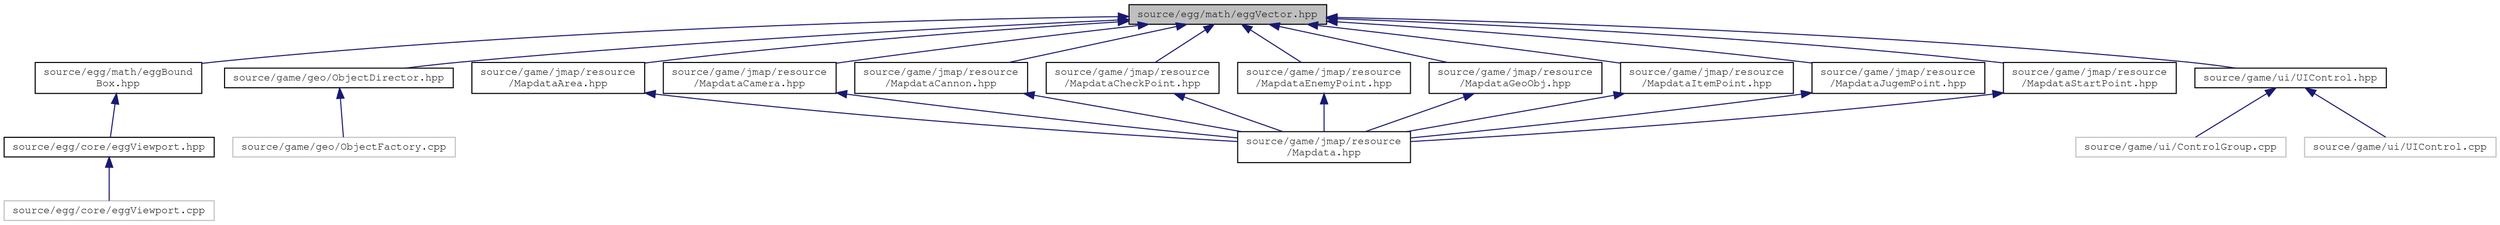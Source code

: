 digraph "source/egg/math/eggVector.hpp"
{
 // LATEX_PDF_SIZE
  edge [fontname="FreeMono",fontsize="10",labelfontname="FreeMono",labelfontsize="10"];
  node [fontname="FreeMono",fontsize="10",shape=record];
  Node1 [label="source/egg/math/eggVector.hpp",height=0.2,width=0.4,color="black", fillcolor="grey75", style="filled", fontcolor="black",tooltip="TODO."];
  Node1 -> Node2 [dir="back",color="midnightblue",fontsize="10",style="solid",fontname="FreeMono"];
  Node2 [label="source/egg/math/eggBound\lBox.hpp",height=0.2,width=0.4,color="black", fillcolor="white", style="filled",URL="$egg_bound_box_8hpp_source.html",tooltip=" "];
  Node2 -> Node3 [dir="back",color="midnightblue",fontsize="10",style="solid",fontname="FreeMono"];
  Node3 [label="source/egg/core/eggViewport.hpp",height=0.2,width=0.4,color="black", fillcolor="white", style="filled",URL="$egg_viewport_8hpp.html",tooltip="TODO."];
  Node3 -> Node4 [dir="back",color="midnightblue",fontsize="10",style="solid",fontname="FreeMono"];
  Node4 [label="source/egg/core/eggViewport.cpp",height=0.2,width=0.4,color="grey75", fillcolor="white", style="filled",tooltip=" "];
  Node1 -> Node5 [dir="back",color="midnightblue",fontsize="10",style="solid",fontname="FreeMono"];
  Node5 [label="source/game/geo/ObjectDirector.hpp",height=0.2,width=0.4,color="black", fillcolor="white", style="filled",URL="$_object_director_8hpp.html",tooltip="Manages the objects and related tables!"];
  Node5 -> Node6 [dir="back",color="midnightblue",fontsize="10",style="solid",fontname="FreeMono"];
  Node6 [label="source/game/geo/ObjectFactory.cpp",height=0.2,width=0.4,color="grey75", fillcolor="white", style="filled",tooltip=" "];
  Node1 -> Node7 [dir="back",color="midnightblue",fontsize="10",style="solid",fontname="FreeMono"];
  Node7 [label="source/game/jmap/resource\l/MapdataArea.hpp",height=0.2,width=0.4,color="black", fillcolor="white", style="filled",URL="$_mapdata_area_8hpp_source.html",tooltip=" "];
  Node7 -> Node8 [dir="back",color="midnightblue",fontsize="10",style="solid",fontname="FreeMono"];
  Node8 [label="source/game/jmap/resource\l/Mapdata.hpp",height=0.2,width=0.4,color="black", fillcolor="white", style="filled",URL="$_mapdata_8hpp_source.html",tooltip=" "];
  Node1 -> Node9 [dir="back",color="midnightblue",fontsize="10",style="solid",fontname="FreeMono"];
  Node9 [label="source/game/jmap/resource\l/MapdataCamera.hpp",height=0.2,width=0.4,color="black", fillcolor="white", style="filled",URL="$_mapdata_camera_8hpp_source.html",tooltip=" "];
  Node9 -> Node8 [dir="back",color="midnightblue",fontsize="10",style="solid",fontname="FreeMono"];
  Node1 -> Node10 [dir="back",color="midnightblue",fontsize="10",style="solid",fontname="FreeMono"];
  Node10 [label="source/game/jmap/resource\l/MapdataCannon.hpp",height=0.2,width=0.4,color="black", fillcolor="white", style="filled",URL="$_mapdata_cannon_8hpp_source.html",tooltip=" "];
  Node10 -> Node8 [dir="back",color="midnightblue",fontsize="10",style="solid",fontname="FreeMono"];
  Node1 -> Node11 [dir="back",color="midnightblue",fontsize="10",style="solid",fontname="FreeMono"];
  Node11 [label="source/game/jmap/resource\l/MapdataCheckPoint.hpp",height=0.2,width=0.4,color="black", fillcolor="white", style="filled",URL="$_mapdata_check_point_8hpp_source.html",tooltip=" "];
  Node11 -> Node8 [dir="back",color="midnightblue",fontsize="10",style="solid",fontname="FreeMono"];
  Node1 -> Node12 [dir="back",color="midnightblue",fontsize="10",style="solid",fontname="FreeMono"];
  Node12 [label="source/game/jmap/resource\l/MapdataEnemyPoint.hpp",height=0.2,width=0.4,color="black", fillcolor="white", style="filled",URL="$_mapdata_enemy_point_8hpp_source.html",tooltip=" "];
  Node12 -> Node8 [dir="back",color="midnightblue",fontsize="10",style="solid",fontname="FreeMono"];
  Node1 -> Node13 [dir="back",color="midnightblue",fontsize="10",style="solid",fontname="FreeMono"];
  Node13 [label="source/game/jmap/resource\l/MapdataGeoObj.hpp",height=0.2,width=0.4,color="black", fillcolor="white", style="filled",URL="$_mapdata_geo_obj_8hpp_source.html",tooltip=" "];
  Node13 -> Node8 [dir="back",color="midnightblue",fontsize="10",style="solid",fontname="FreeMono"];
  Node1 -> Node14 [dir="back",color="midnightblue",fontsize="10",style="solid",fontname="FreeMono"];
  Node14 [label="source/game/jmap/resource\l/MapdataItemPoint.hpp",height=0.2,width=0.4,color="black", fillcolor="white", style="filled",URL="$_mapdata_item_point_8hpp_source.html",tooltip=" "];
  Node14 -> Node8 [dir="back",color="midnightblue",fontsize="10",style="solid",fontname="FreeMono"];
  Node1 -> Node15 [dir="back",color="midnightblue",fontsize="10",style="solid",fontname="FreeMono"];
  Node15 [label="source/game/jmap/resource\l/MapdataJugemPoint.hpp",height=0.2,width=0.4,color="black", fillcolor="white", style="filled",URL="$_mapdata_jugem_point_8hpp_source.html",tooltip=" "];
  Node15 -> Node8 [dir="back",color="midnightblue",fontsize="10",style="solid",fontname="FreeMono"];
  Node1 -> Node16 [dir="back",color="midnightblue",fontsize="10",style="solid",fontname="FreeMono"];
  Node16 [label="source/game/jmap/resource\l/MapdataStartPoint.hpp",height=0.2,width=0.4,color="black", fillcolor="white", style="filled",URL="$_mapdata_start_point_8hpp_source.html",tooltip=" "];
  Node16 -> Node8 [dir="back",color="midnightblue",fontsize="10",style="solid",fontname="FreeMono"];
  Node1 -> Node17 [dir="back",color="midnightblue",fontsize="10",style="solid",fontname="FreeMono"];
  Node17 [label="source/game/ui/UIControl.hpp",height=0.2,width=0.4,color="black", fillcolor="white", style="filled",URL="$_u_i_control_8hpp_source.html",tooltip=" "];
  Node17 -> Node18 [dir="back",color="midnightblue",fontsize="10",style="solid",fontname="FreeMono"];
  Node18 [label="source/game/ui/ControlGroup.cpp",height=0.2,width=0.4,color="grey75", fillcolor="white", style="filled",tooltip=" "];
  Node17 -> Node19 [dir="back",color="midnightblue",fontsize="10",style="solid",fontname="FreeMono"];
  Node19 [label="source/game/ui/UIControl.cpp",height=0.2,width=0.4,color="grey75", fillcolor="white", style="filled",tooltip=" "];
}
